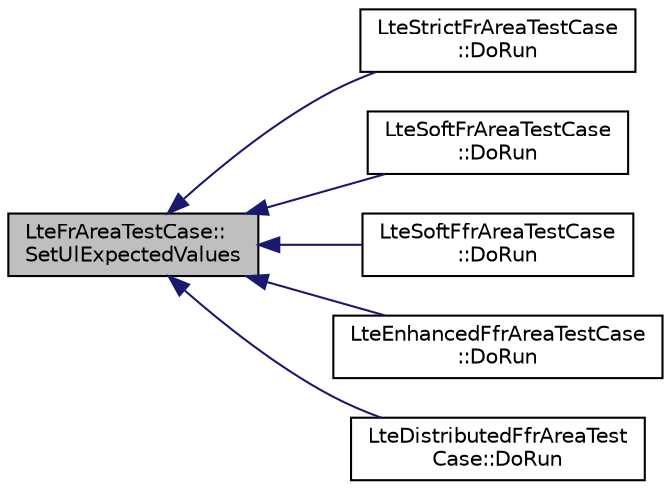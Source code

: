 digraph "LteFrAreaTestCase::SetUlExpectedValues"
{
  edge [fontname="Helvetica",fontsize="10",labelfontname="Helvetica",labelfontsize="10"];
  node [fontname="Helvetica",fontsize="10",shape=record];
  rankdir="LR";
  Node1 [label="LteFrAreaTestCase::\lSetUlExpectedValues",height=0.2,width=0.4,color="black", fillcolor="grey75", style="filled", fontcolor="black"];
  Node1 -> Node2 [dir="back",color="midnightblue",fontsize="10",style="solid"];
  Node2 [label="LteStrictFrAreaTestCase\l::DoRun",height=0.2,width=0.4,color="black", fillcolor="white", style="filled",URL="$df/d79/classLteStrictFrAreaTestCase.html#a61e945e04c3b10a50c2f484198199b49",tooltip="Implementation to actually run this TestCase. "];
  Node1 -> Node3 [dir="back",color="midnightblue",fontsize="10",style="solid"];
  Node3 [label="LteSoftFrAreaTestCase\l::DoRun",height=0.2,width=0.4,color="black", fillcolor="white", style="filled",URL="$de/df4/classLteSoftFrAreaTestCase.html#ae0df301b6c0f1a80a0145746b15a109c",tooltip="Implementation to actually run this TestCase. "];
  Node1 -> Node4 [dir="back",color="midnightblue",fontsize="10",style="solid"];
  Node4 [label="LteSoftFfrAreaTestCase\l::DoRun",height=0.2,width=0.4,color="black", fillcolor="white", style="filled",URL="$d5/df1/classLteSoftFfrAreaTestCase.html#aaf88ccad780563fc6394cd97ec9328d4",tooltip="Implementation to actually run this TestCase. "];
  Node1 -> Node5 [dir="back",color="midnightblue",fontsize="10",style="solid"];
  Node5 [label="LteEnhancedFfrAreaTestCase\l::DoRun",height=0.2,width=0.4,color="black", fillcolor="white", style="filled",URL="$dc/d2a/classLteEnhancedFfrAreaTestCase.html#aa242a1923952a50df92c3e291f1ca8a6",tooltip="Implementation to actually run this TestCase. "];
  Node1 -> Node6 [dir="back",color="midnightblue",fontsize="10",style="solid"];
  Node6 [label="LteDistributedFfrAreaTest\lCase::DoRun",height=0.2,width=0.4,color="black", fillcolor="white", style="filled",URL="$d7/d87/classLteDistributedFfrAreaTestCase.html#a1a386a39f2ddc3d22b17a134b775e2b7",tooltip="Implementation to actually run this TestCase. "];
}

